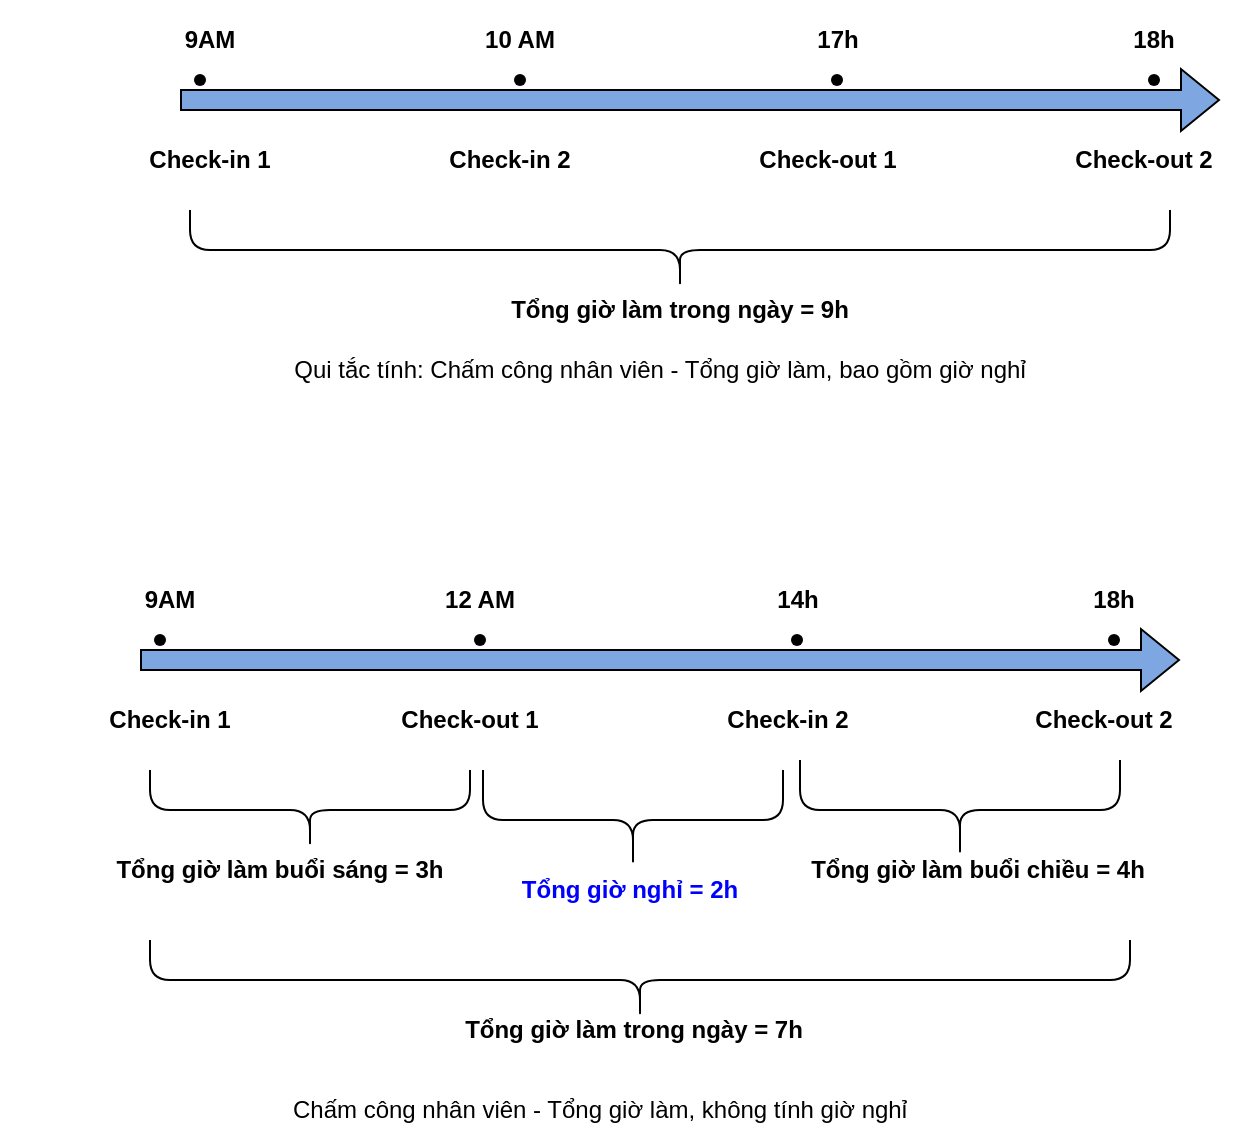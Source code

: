 <mxfile version="22.0.4" type="github">
  <diagram name="Page-1" id="AaqHI3mG7Buvo-mN-X7N">
    <mxGraphModel dx="766" dy="557" grid="1" gridSize="10" guides="1" tooltips="1" connect="1" arrows="1" fold="1" page="1" pageScale="1" pageWidth="1169" pageHeight="827" math="0" shadow="0">
      <root>
        <mxCell id="0" />
        <mxCell id="1" parent="0" />
        <mxCell id="SQl9ImDsPVxVNDsRbixk-3" value="" style="shape=flexArrow;endArrow=classic;html=1;rounded=0;fillColor=#7EA6E0;" edge="1" parent="1">
          <mxGeometry width="50" height="50" relative="1" as="geometry">
            <mxPoint x="110" y="70" as="sourcePoint" />
            <mxPoint x="630" y="70" as="targetPoint" />
          </mxGeometry>
        </mxCell>
        <mxCell id="SQl9ImDsPVxVNDsRbixk-4" value="Check-in 1" style="text;html=1;strokeColor=none;fillColor=none;align=center;verticalAlign=middle;whiteSpace=wrap;rounded=0;fontStyle=1" vertex="1" parent="1">
          <mxGeometry x="80" y="80" width="90" height="40" as="geometry" />
        </mxCell>
        <mxCell id="SQl9ImDsPVxVNDsRbixk-5" value="9AM" style="text;html=1;strokeColor=none;fillColor=none;align=center;verticalAlign=middle;whiteSpace=wrap;rounded=0;fontStyle=1" vertex="1" parent="1">
          <mxGeometry x="80" y="20" width="90" height="40" as="geometry" />
        </mxCell>
        <mxCell id="SQl9ImDsPVxVNDsRbixk-6" value="Check-in 2" style="text;html=1;strokeColor=none;fillColor=none;align=center;verticalAlign=middle;whiteSpace=wrap;rounded=0;fontStyle=1" vertex="1" parent="1">
          <mxGeometry x="230" y="80" width="90" height="40" as="geometry" />
        </mxCell>
        <mxCell id="SQl9ImDsPVxVNDsRbixk-7" value="10 AM" style="text;html=1;strokeColor=none;fillColor=none;align=center;verticalAlign=middle;whiteSpace=wrap;rounded=0;fontStyle=1" vertex="1" parent="1">
          <mxGeometry x="235" y="20" width="90" height="40" as="geometry" />
        </mxCell>
        <mxCell id="SQl9ImDsPVxVNDsRbixk-8" value="Check-out 1" style="text;html=1;strokeColor=none;fillColor=none;align=center;verticalAlign=middle;whiteSpace=wrap;rounded=0;fontStyle=1" vertex="1" parent="1">
          <mxGeometry x="388.5" y="80" width="90" height="40" as="geometry" />
        </mxCell>
        <mxCell id="SQl9ImDsPVxVNDsRbixk-9" value="17h" style="text;html=1;strokeColor=none;fillColor=none;align=center;verticalAlign=middle;whiteSpace=wrap;rounded=0;fontStyle=1" vertex="1" parent="1">
          <mxGeometry x="393.5" y="20" width="90" height="40" as="geometry" />
        </mxCell>
        <mxCell id="SQl9ImDsPVxVNDsRbixk-10" value="Check-out 2" style="text;html=1;strokeColor=none;fillColor=none;align=center;verticalAlign=middle;whiteSpace=wrap;rounded=0;fontStyle=1" vertex="1" parent="1">
          <mxGeometry x="547" y="80" width="90" height="40" as="geometry" />
        </mxCell>
        <mxCell id="SQl9ImDsPVxVNDsRbixk-11" value="18h" style="text;html=1;strokeColor=none;fillColor=none;align=center;verticalAlign=middle;whiteSpace=wrap;rounded=0;fontStyle=1" vertex="1" parent="1">
          <mxGeometry x="552" y="20" width="90" height="40" as="geometry" />
        </mxCell>
        <mxCell id="SQl9ImDsPVxVNDsRbixk-12" value="" style="shape=waypoint;sketch=0;fillStyle=solid;size=6;pointerEvents=1;points=[];fillColor=none;resizable=0;rotatable=0;perimeter=centerPerimeter;snapToPoint=1;" vertex="1" parent="1">
          <mxGeometry x="110" y="50" width="20" height="20" as="geometry" />
        </mxCell>
        <mxCell id="SQl9ImDsPVxVNDsRbixk-13" value="" style="shape=waypoint;sketch=0;fillStyle=solid;size=6;pointerEvents=1;points=[];fillColor=none;resizable=0;rotatable=0;perimeter=centerPerimeter;snapToPoint=1;" vertex="1" parent="1">
          <mxGeometry x="270" y="50" width="20" height="20" as="geometry" />
        </mxCell>
        <mxCell id="SQl9ImDsPVxVNDsRbixk-14" value="" style="shape=waypoint;sketch=0;fillStyle=solid;size=6;pointerEvents=1;points=[];fillColor=none;resizable=0;rotatable=0;perimeter=centerPerimeter;snapToPoint=1;" vertex="1" parent="1">
          <mxGeometry x="428.5" y="50" width="20" height="20" as="geometry" />
        </mxCell>
        <mxCell id="SQl9ImDsPVxVNDsRbixk-15" value="" style="shape=waypoint;sketch=0;fillStyle=solid;size=6;pointerEvents=1;points=[];fillColor=none;resizable=0;rotatable=0;perimeter=centerPerimeter;snapToPoint=1;" vertex="1" parent="1">
          <mxGeometry x="587" y="50" width="20" height="20" as="geometry" />
        </mxCell>
        <mxCell id="SQl9ImDsPVxVNDsRbixk-16" value="" style="shape=curlyBracket;whiteSpace=wrap;html=1;rounded=1;labelPosition=left;verticalLabelPosition=middle;align=right;verticalAlign=middle;rotation=-90;" vertex="1" parent="1">
          <mxGeometry x="340" y="-100" width="40" height="490" as="geometry" />
        </mxCell>
        <mxCell id="SQl9ImDsPVxVNDsRbixk-17" value="&lt;div style=&quot;&quot; data-editor-content=&quot;{&amp;quot;blocks&amp;quot;:[{&amp;quot;key&amp;quot;:&amp;quot;euup2&amp;quot;,&amp;quot;text&amp;quot;:&amp;quot;Tổng giờ làm trong ngày&amp;quot;,&amp;quot;type&amp;quot;:&amp;quot;unstyled&amp;quot;,&amp;quot;depth&amp;quot;:0,&amp;quot;inlineStyleRanges&amp;quot;:[{&amp;quot;offset&amp;quot;:0,&amp;quot;length&amp;quot;:23,&amp;quot;style&amp;quot;:&amp;quot;BOLD&amp;quot;}],&amp;quot;entityRanges&amp;quot;:[],&amp;quot;data&amp;quot;:{}}],&amp;quot;entityMap&amp;quot;:{}}&quot;&gt;Tổng giờ làm trong ngày = 9h&lt;/div&gt;" style="text;html=1;strokeColor=none;fillColor=none;align=center;verticalAlign=middle;whiteSpace=wrap;rounded=0;fontStyle=1" vertex="1" parent="1">
          <mxGeometry x="220" y="160" width="280" height="30" as="geometry" />
        </mxCell>
        <mxCell id="SQl9ImDsPVxVNDsRbixk-18" value="Qui tắc tính: Chấm công nhân viên - Tổng giờ làm, bao gồm giờ nghỉ" style="text;html=1;strokeColor=none;fillColor=none;align=center;verticalAlign=middle;whiteSpace=wrap;rounded=0;" vertex="1" parent="1">
          <mxGeometry x="110" y="190" width="480" height="30" as="geometry" />
        </mxCell>
        <mxCell id="SQl9ImDsPVxVNDsRbixk-19" value="" style="shape=flexArrow;endArrow=classic;html=1;rounded=0;fillColor=#7EA6E0;" edge="1" parent="1">
          <mxGeometry width="50" height="50" relative="1" as="geometry">
            <mxPoint x="90" y="350" as="sourcePoint" />
            <mxPoint x="610" y="350" as="targetPoint" />
          </mxGeometry>
        </mxCell>
        <mxCell id="SQl9ImDsPVxVNDsRbixk-20" value="Check-in 1" style="text;html=1;strokeColor=none;fillColor=none;align=center;verticalAlign=middle;whiteSpace=wrap;rounded=0;fontStyle=1" vertex="1" parent="1">
          <mxGeometry x="60" y="360" width="90" height="40" as="geometry" />
        </mxCell>
        <mxCell id="SQl9ImDsPVxVNDsRbixk-21" value="9AM" style="text;html=1;strokeColor=none;fillColor=none;align=center;verticalAlign=middle;whiteSpace=wrap;rounded=0;fontStyle=1" vertex="1" parent="1">
          <mxGeometry x="60" y="300" width="90" height="40" as="geometry" />
        </mxCell>
        <mxCell id="SQl9ImDsPVxVNDsRbixk-22" value="Check-out 1" style="text;html=1;strokeColor=none;fillColor=none;align=center;verticalAlign=middle;whiteSpace=wrap;rounded=0;fontStyle=1" vertex="1" parent="1">
          <mxGeometry x="210" y="360" width="90" height="40" as="geometry" />
        </mxCell>
        <mxCell id="SQl9ImDsPVxVNDsRbixk-23" value="12 AM" style="text;html=1;strokeColor=none;fillColor=none;align=center;verticalAlign=middle;whiteSpace=wrap;rounded=0;fontStyle=1" vertex="1" parent="1">
          <mxGeometry x="215" y="300" width="90" height="40" as="geometry" />
        </mxCell>
        <mxCell id="SQl9ImDsPVxVNDsRbixk-24" value="Check-in 2" style="text;html=1;strokeColor=none;fillColor=none;align=center;verticalAlign=middle;whiteSpace=wrap;rounded=0;fontStyle=1" vertex="1" parent="1">
          <mxGeometry x="368.5" y="360" width="90" height="40" as="geometry" />
        </mxCell>
        <mxCell id="SQl9ImDsPVxVNDsRbixk-25" value="14h" style="text;html=1;strokeColor=none;fillColor=none;align=center;verticalAlign=middle;whiteSpace=wrap;rounded=0;fontStyle=1" vertex="1" parent="1">
          <mxGeometry x="373.5" y="300" width="90" height="40" as="geometry" />
        </mxCell>
        <mxCell id="SQl9ImDsPVxVNDsRbixk-26" value="Check-out 2" style="text;html=1;strokeColor=none;fillColor=none;align=center;verticalAlign=middle;whiteSpace=wrap;rounded=0;fontStyle=1" vertex="1" parent="1">
          <mxGeometry x="527" y="360" width="90" height="40" as="geometry" />
        </mxCell>
        <mxCell id="SQl9ImDsPVxVNDsRbixk-27" value="18h" style="text;html=1;strokeColor=none;fillColor=none;align=center;verticalAlign=middle;whiteSpace=wrap;rounded=0;fontStyle=1" vertex="1" parent="1">
          <mxGeometry x="532" y="300" width="90" height="40" as="geometry" />
        </mxCell>
        <mxCell id="SQl9ImDsPVxVNDsRbixk-28" value="" style="shape=waypoint;sketch=0;fillStyle=solid;size=6;pointerEvents=1;points=[];fillColor=none;resizable=0;rotatable=0;perimeter=centerPerimeter;snapToPoint=1;" vertex="1" parent="1">
          <mxGeometry x="90" y="330" width="20" height="20" as="geometry" />
        </mxCell>
        <mxCell id="SQl9ImDsPVxVNDsRbixk-29" value="" style="shape=waypoint;sketch=0;fillStyle=solid;size=6;pointerEvents=1;points=[];fillColor=none;resizable=0;rotatable=0;perimeter=centerPerimeter;snapToPoint=1;" vertex="1" parent="1">
          <mxGeometry x="250" y="330" width="20" height="20" as="geometry" />
        </mxCell>
        <mxCell id="SQl9ImDsPVxVNDsRbixk-30" value="" style="shape=waypoint;sketch=0;fillStyle=solid;size=6;pointerEvents=1;points=[];fillColor=none;resizable=0;rotatable=0;perimeter=centerPerimeter;snapToPoint=1;" vertex="1" parent="1">
          <mxGeometry x="408.5" y="330" width="20" height="20" as="geometry" />
        </mxCell>
        <mxCell id="SQl9ImDsPVxVNDsRbixk-31" value="" style="shape=waypoint;sketch=0;fillStyle=solid;size=6;pointerEvents=1;points=[];fillColor=none;resizable=0;rotatable=0;perimeter=centerPerimeter;snapToPoint=1;" vertex="1" parent="1">
          <mxGeometry x="567" y="330" width="20" height="20" as="geometry" />
        </mxCell>
        <mxCell id="SQl9ImDsPVxVNDsRbixk-32" value="" style="shape=curlyBracket;whiteSpace=wrap;html=1;rounded=1;labelPosition=left;verticalLabelPosition=middle;align=right;verticalAlign=middle;rotation=-90;" vertex="1" parent="1">
          <mxGeometry x="155" y="345" width="40" height="160" as="geometry" />
        </mxCell>
        <mxCell id="SQl9ImDsPVxVNDsRbixk-33" value="&lt;div style=&quot;&quot; data-editor-content=&quot;{&amp;quot;blocks&amp;quot;:[{&amp;quot;key&amp;quot;:&amp;quot;euup2&amp;quot;,&amp;quot;text&amp;quot;:&amp;quot;Tổng giờ làm trong ngày&amp;quot;,&amp;quot;type&amp;quot;:&amp;quot;unstyled&amp;quot;,&amp;quot;depth&amp;quot;:0,&amp;quot;inlineStyleRanges&amp;quot;:[{&amp;quot;offset&amp;quot;:0,&amp;quot;length&amp;quot;:23,&amp;quot;style&amp;quot;:&amp;quot;BOLD&amp;quot;}],&amp;quot;entityRanges&amp;quot;:[],&amp;quot;data&amp;quot;:{}}],&amp;quot;entityMap&amp;quot;:{}}&quot;&gt;Tổng giờ làm trong ngày = 7h&lt;/div&gt;" style="text;html=1;strokeColor=none;fillColor=none;align=center;verticalAlign=middle;whiteSpace=wrap;rounded=0;fontStyle=1" vertex="1" parent="1">
          <mxGeometry x="196.5" y="520" width="280" height="30" as="geometry" />
        </mxCell>
        <mxCell id="SQl9ImDsPVxVNDsRbixk-34" value="Chấm công nhân viên - Tổng giờ làm, không tính giờ nghỉ" style="text;html=1;strokeColor=none;fillColor=none;align=center;verticalAlign=middle;whiteSpace=wrap;rounded=0;" vertex="1" parent="1">
          <mxGeometry x="80" y="560" width="480" height="30" as="geometry" />
        </mxCell>
        <mxCell id="SQl9ImDsPVxVNDsRbixk-35" value="" style="shape=curlyBracket;whiteSpace=wrap;html=1;rounded=1;labelPosition=left;verticalLabelPosition=middle;align=right;verticalAlign=middle;rotation=-90;" vertex="1" parent="1">
          <mxGeometry x="475" y="345" width="50" height="160" as="geometry" />
        </mxCell>
        <mxCell id="SQl9ImDsPVxVNDsRbixk-36" value="&lt;div style=&quot;&quot; data-editor-content=&quot;{&amp;quot;blocks&amp;quot;:[{&amp;quot;key&amp;quot;:&amp;quot;euup2&amp;quot;,&amp;quot;text&amp;quot;:&amp;quot;Tổng giờ làm trong ngày&amp;quot;,&amp;quot;type&amp;quot;:&amp;quot;unstyled&amp;quot;,&amp;quot;depth&amp;quot;:0,&amp;quot;inlineStyleRanges&amp;quot;:[{&amp;quot;offset&amp;quot;:0,&amp;quot;length&amp;quot;:23,&amp;quot;style&amp;quot;:&amp;quot;BOLD&amp;quot;}],&amp;quot;entityRanges&amp;quot;:[],&amp;quot;data&amp;quot;:{}}],&amp;quot;entityMap&amp;quot;:{}}&quot;&gt;Tổng giờ làm buổi chiều = 4h&lt;/div&gt;" style="text;html=1;strokeColor=none;fillColor=none;align=center;verticalAlign=middle;whiteSpace=wrap;rounded=0;fontStyle=1" vertex="1" parent="1">
          <mxGeometry x="368.5" y="440" width="280" height="30" as="geometry" />
        </mxCell>
        <mxCell id="SQl9ImDsPVxVNDsRbixk-37" value="" style="shape=curlyBracket;whiteSpace=wrap;html=1;rounded=1;labelPosition=left;verticalLabelPosition=middle;align=right;verticalAlign=middle;rotation=-90;fillColor=#CC0000;" vertex="1" parent="1">
          <mxGeometry x="311.5" y="355" width="50" height="150" as="geometry" />
        </mxCell>
        <mxCell id="SQl9ImDsPVxVNDsRbixk-38" value="&lt;div style=&quot;&quot; data-editor-content=&quot;{&amp;quot;blocks&amp;quot;:[{&amp;quot;key&amp;quot;:&amp;quot;euup2&amp;quot;,&amp;quot;text&amp;quot;:&amp;quot;Tổng giờ làm trong ngày&amp;quot;,&amp;quot;type&amp;quot;:&amp;quot;unstyled&amp;quot;,&amp;quot;depth&amp;quot;:0,&amp;quot;inlineStyleRanges&amp;quot;:[{&amp;quot;offset&amp;quot;:0,&amp;quot;length&amp;quot;:23,&amp;quot;style&amp;quot;:&amp;quot;BOLD&amp;quot;}],&amp;quot;entityRanges&amp;quot;:[],&amp;quot;data&amp;quot;:{}}],&amp;quot;entityMap&amp;quot;:{}}&quot;&gt;&lt;font color=&quot;#0000ff&quot;&gt;Tổng giờ nghỉ = 2h&lt;/font&gt;&lt;/div&gt;" style="text;html=1;strokeColor=none;fillColor=none;align=center;verticalAlign=middle;whiteSpace=wrap;rounded=0;fontStyle=1" vertex="1" parent="1">
          <mxGeometry x="195" y="450" width="280" height="30" as="geometry" />
        </mxCell>
        <mxCell id="SQl9ImDsPVxVNDsRbixk-39" value="" style="shape=curlyBracket;whiteSpace=wrap;html=1;rounded=1;labelPosition=left;verticalLabelPosition=middle;align=right;verticalAlign=middle;rotation=-90;" vertex="1" parent="1">
          <mxGeometry x="320" y="265" width="40" height="490" as="geometry" />
        </mxCell>
        <mxCell id="SQl9ImDsPVxVNDsRbixk-41" value="&lt;div style=&quot;&quot; data-editor-content=&quot;{&amp;quot;blocks&amp;quot;:[{&amp;quot;key&amp;quot;:&amp;quot;euup2&amp;quot;,&amp;quot;text&amp;quot;:&amp;quot;Tổng giờ làm trong ngày&amp;quot;,&amp;quot;type&amp;quot;:&amp;quot;unstyled&amp;quot;,&amp;quot;depth&amp;quot;:0,&amp;quot;inlineStyleRanges&amp;quot;:[{&amp;quot;offset&amp;quot;:0,&amp;quot;length&amp;quot;:23,&amp;quot;style&amp;quot;:&amp;quot;BOLD&amp;quot;}],&amp;quot;entityRanges&amp;quot;:[],&amp;quot;data&amp;quot;:{}}],&amp;quot;entityMap&amp;quot;:{}}&quot;&gt;Tổng giờ làm buổi sáng = 3h&lt;/div&gt;" style="text;html=1;strokeColor=none;fillColor=none;align=center;verticalAlign=middle;whiteSpace=wrap;rounded=0;fontStyle=1" vertex="1" parent="1">
          <mxGeometry x="20" y="440" width="280" height="30" as="geometry" />
        </mxCell>
      </root>
    </mxGraphModel>
  </diagram>
</mxfile>
